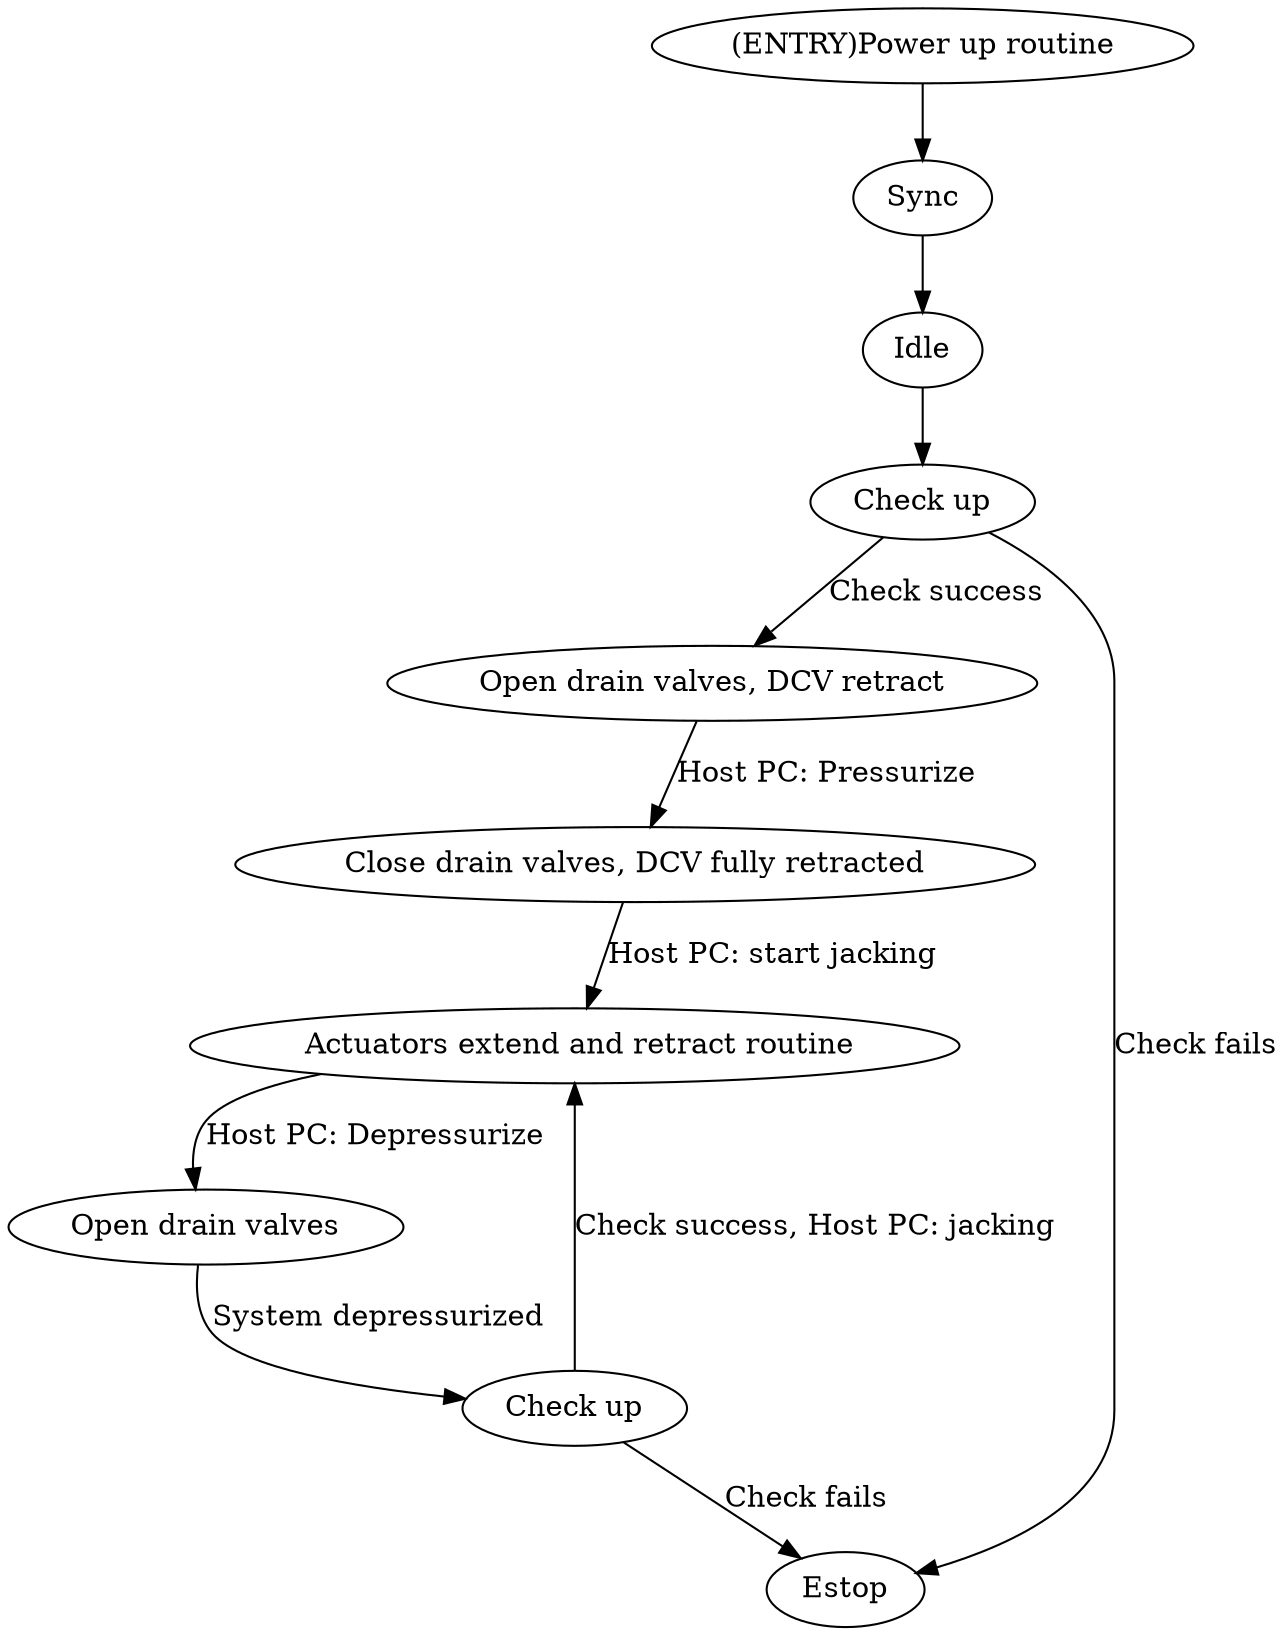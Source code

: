 digraph {
    // 12/15
    S01 [label= "(ENTRY)Power up routine"];
    S02 [label= "Sync"];
    S03 [label="Open drain valves, DCV retract"];
    S04 [label="Close drain valves, DCV fully retracted"];
    S05 [label=" Actuators extend and retract routine"];
    S06 [label="Open drain valves"];
    S07 [label="Check up"];
    S08 [label= "Check up"];
    S09 [label= "Estop"];
    S10 [label= "Idle"];
    
    S01 -> S02 [label=""];
    S02 -> S10 [label=""];
    S10 -> S08 [label=""]
    S08 -> S03 [label= "Check success"];
    S03 -> S04 [label="Host PC: Pressurize"];
    S04 -> S05 [label="Host PC: start jacking"];
// extending 
    S05 -> S06 [label="Host PC: Depressurize"];
    S06 -> S07 [label="System depressurized"];
    S07 -> S05 [label="Check success, Host PC: jacking"];
    S07 -> S09 [label="Check fails"];
    S08 -> S09 [label="Check fails"];
}

